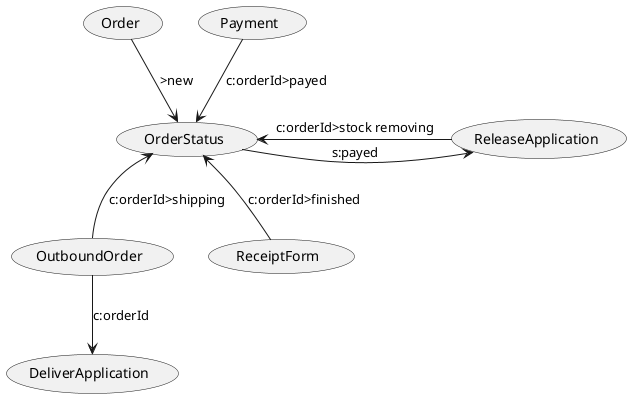 @startuml
(Order)-d->(OrderStatus):>new
(Payment)-d->(OrderStatus):c:orderId>payed
(OutboundOrder)-u->(OrderStatus):c:orderId>shipping
(ReceiptForm)-u->(OrderStatus):c:orderId>finished
(OrderStatus)->(ReleaseApplication):s:payed
(ReleaseApplication)->(OrderStatus):c:orderId>stock removing
(OutboundOrder)-->(DeliverApplication):c:orderId
@enduml